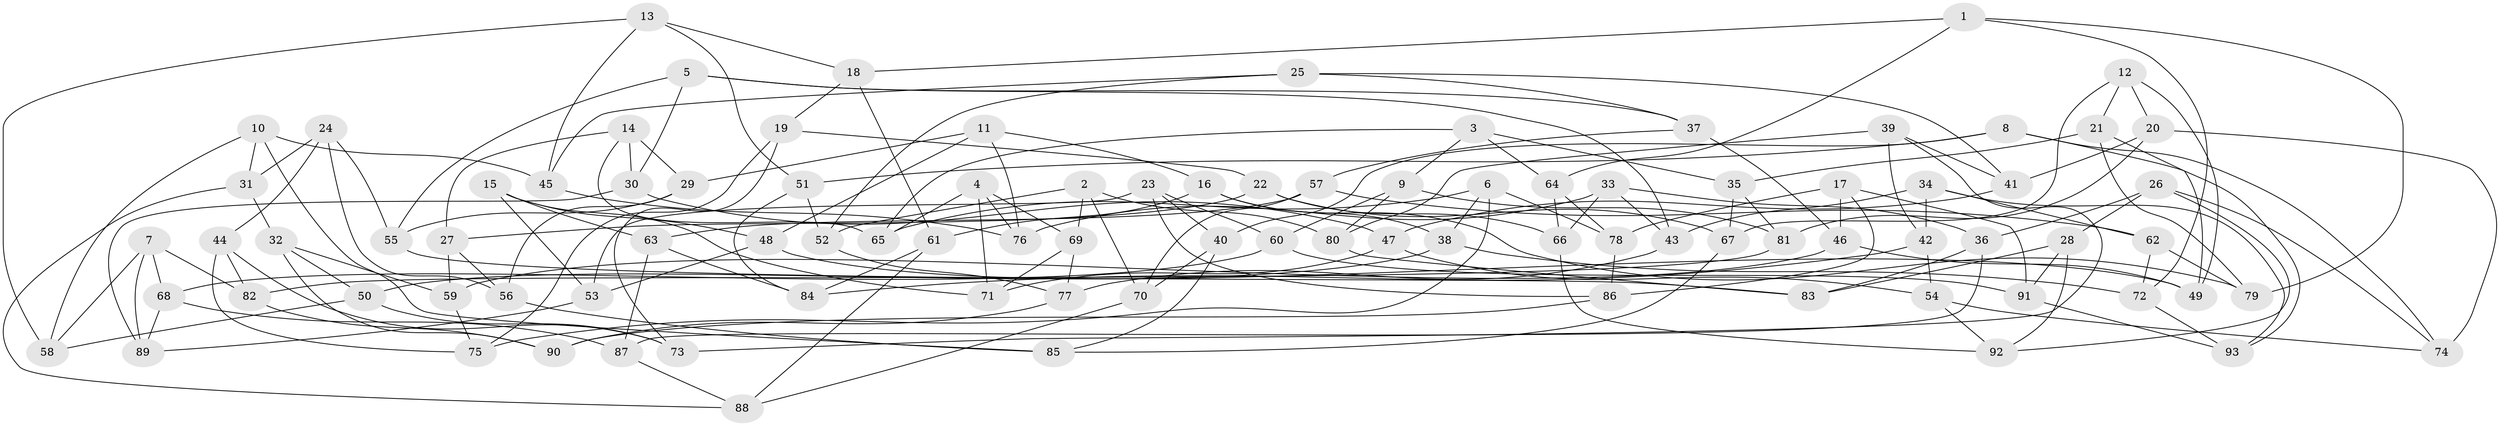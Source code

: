 // Generated by graph-tools (version 1.1) at 2025/26/03/09/25 03:26:59]
// undirected, 93 vertices, 186 edges
graph export_dot {
graph [start="1"]
  node [color=gray90,style=filled];
  1;
  2;
  3;
  4;
  5;
  6;
  7;
  8;
  9;
  10;
  11;
  12;
  13;
  14;
  15;
  16;
  17;
  18;
  19;
  20;
  21;
  22;
  23;
  24;
  25;
  26;
  27;
  28;
  29;
  30;
  31;
  32;
  33;
  34;
  35;
  36;
  37;
  38;
  39;
  40;
  41;
  42;
  43;
  44;
  45;
  46;
  47;
  48;
  49;
  50;
  51;
  52;
  53;
  54;
  55;
  56;
  57;
  58;
  59;
  60;
  61;
  62;
  63;
  64;
  65;
  66;
  67;
  68;
  69;
  70;
  71;
  72;
  73;
  74;
  75;
  76;
  77;
  78;
  79;
  80;
  81;
  82;
  83;
  84;
  85;
  86;
  87;
  88;
  89;
  90;
  91;
  92;
  93;
  1 -- 18;
  1 -- 79;
  1 -- 72;
  1 -- 64;
  2 -- 70;
  2 -- 52;
  2 -- 80;
  2 -- 69;
  3 -- 9;
  3 -- 64;
  3 -- 65;
  3 -- 35;
  4 -- 65;
  4 -- 69;
  4 -- 71;
  4 -- 76;
  5 -- 37;
  5 -- 43;
  5 -- 55;
  5 -- 30;
  6 -- 65;
  6 -- 75;
  6 -- 38;
  6 -- 78;
  7 -- 68;
  7 -- 82;
  7 -- 58;
  7 -- 89;
  8 -- 40;
  8 -- 74;
  8 -- 93;
  8 -- 51;
  9 -- 80;
  9 -- 81;
  9 -- 60;
  10 -- 45;
  10 -- 31;
  10 -- 58;
  10 -- 85;
  11 -- 16;
  11 -- 48;
  11 -- 76;
  11 -- 29;
  12 -- 49;
  12 -- 67;
  12 -- 20;
  12 -- 21;
  13 -- 51;
  13 -- 58;
  13 -- 45;
  13 -- 18;
  14 -- 65;
  14 -- 30;
  14 -- 29;
  14 -- 27;
  15 -- 63;
  15 -- 48;
  15 -- 71;
  15 -- 53;
  16 -- 79;
  16 -- 61;
  16 -- 38;
  17 -- 91;
  17 -- 46;
  17 -- 78;
  17 -- 86;
  18 -- 19;
  18 -- 61;
  19 -- 73;
  19 -- 22;
  19 -- 75;
  20 -- 41;
  20 -- 74;
  20 -- 81;
  21 -- 35;
  21 -- 49;
  21 -- 79;
  22 -- 67;
  22 -- 27;
  22 -- 66;
  23 -- 53;
  23 -- 40;
  23 -- 60;
  23 -- 86;
  24 -- 44;
  24 -- 56;
  24 -- 31;
  24 -- 55;
  25 -- 52;
  25 -- 41;
  25 -- 37;
  25 -- 45;
  26 -- 36;
  26 -- 92;
  26 -- 28;
  26 -- 74;
  27 -- 56;
  27 -- 59;
  28 -- 83;
  28 -- 91;
  28 -- 92;
  29 -- 55;
  29 -- 56;
  30 -- 47;
  30 -- 89;
  31 -- 88;
  31 -- 32;
  32 -- 50;
  32 -- 59;
  32 -- 90;
  33 -- 66;
  33 -- 43;
  33 -- 76;
  33 -- 36;
  34 -- 42;
  34 -- 93;
  34 -- 43;
  34 -- 62;
  35 -- 67;
  35 -- 81;
  36 -- 83;
  36 -- 87;
  37 -- 46;
  37 -- 57;
  38 -- 50;
  38 -- 72;
  39 -- 80;
  39 -- 73;
  39 -- 42;
  39 -- 41;
  40 -- 85;
  40 -- 70;
  41 -- 47;
  42 -- 54;
  42 -- 84;
  43 -- 77;
  44 -- 75;
  44 -- 73;
  44 -- 82;
  45 -- 76;
  46 -- 59;
  46 -- 49;
  47 -- 71;
  47 -- 54;
  48 -- 49;
  48 -- 53;
  50 -- 58;
  50 -- 73;
  51 -- 84;
  51 -- 52;
  52 -- 77;
  53 -- 89;
  54 -- 74;
  54 -- 92;
  55 -- 83;
  56 -- 85;
  57 -- 70;
  57 -- 62;
  57 -- 63;
  59 -- 75;
  60 -- 91;
  60 -- 68;
  61 -- 88;
  61 -- 84;
  62 -- 72;
  62 -- 79;
  63 -- 84;
  63 -- 87;
  64 -- 78;
  64 -- 66;
  66 -- 92;
  67 -- 85;
  68 -- 87;
  68 -- 89;
  69 -- 71;
  69 -- 77;
  70 -- 88;
  72 -- 93;
  77 -- 90;
  78 -- 86;
  80 -- 83;
  81 -- 82;
  82 -- 90;
  86 -- 90;
  87 -- 88;
  91 -- 93;
}
